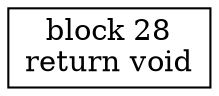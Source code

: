 digraph "Object()" {
size = "11,7.5";
codeblock_28 [ shape = box, label = "block 28\nreturn void"];
}